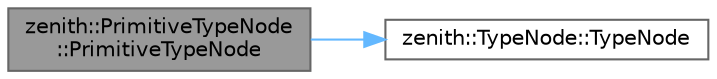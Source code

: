 digraph "zenith::PrimitiveTypeNode::PrimitiveTypeNode"
{
 // LATEX_PDF_SIZE
  bgcolor="transparent";
  edge [fontname=Helvetica,fontsize=10,labelfontname=Helvetica,labelfontsize=10];
  node [fontname=Helvetica,fontsize=10,shape=box,height=0.2,width=0.4];
  rankdir="LR";
  Node1 [id="Node000001",label="zenith::PrimitiveTypeNode\l::PrimitiveTypeNode",height=0.2,width=0.4,color="gray40", fillcolor="grey60", style="filled", fontcolor="black",tooltip=" "];
  Node1 -> Node2 [id="edge1_Node000001_Node000002",color="steelblue1",style="solid",tooltip=" "];
  Node2 [id="Node000002",label="zenith::TypeNode::TypeNode",height=0.2,width=0.4,color="grey40", fillcolor="white", style="filled",URL="$structzenith_1_1_type_node.html#ad0f0bdc0cdd581c03135d1ce326b11db",tooltip=" "];
}
